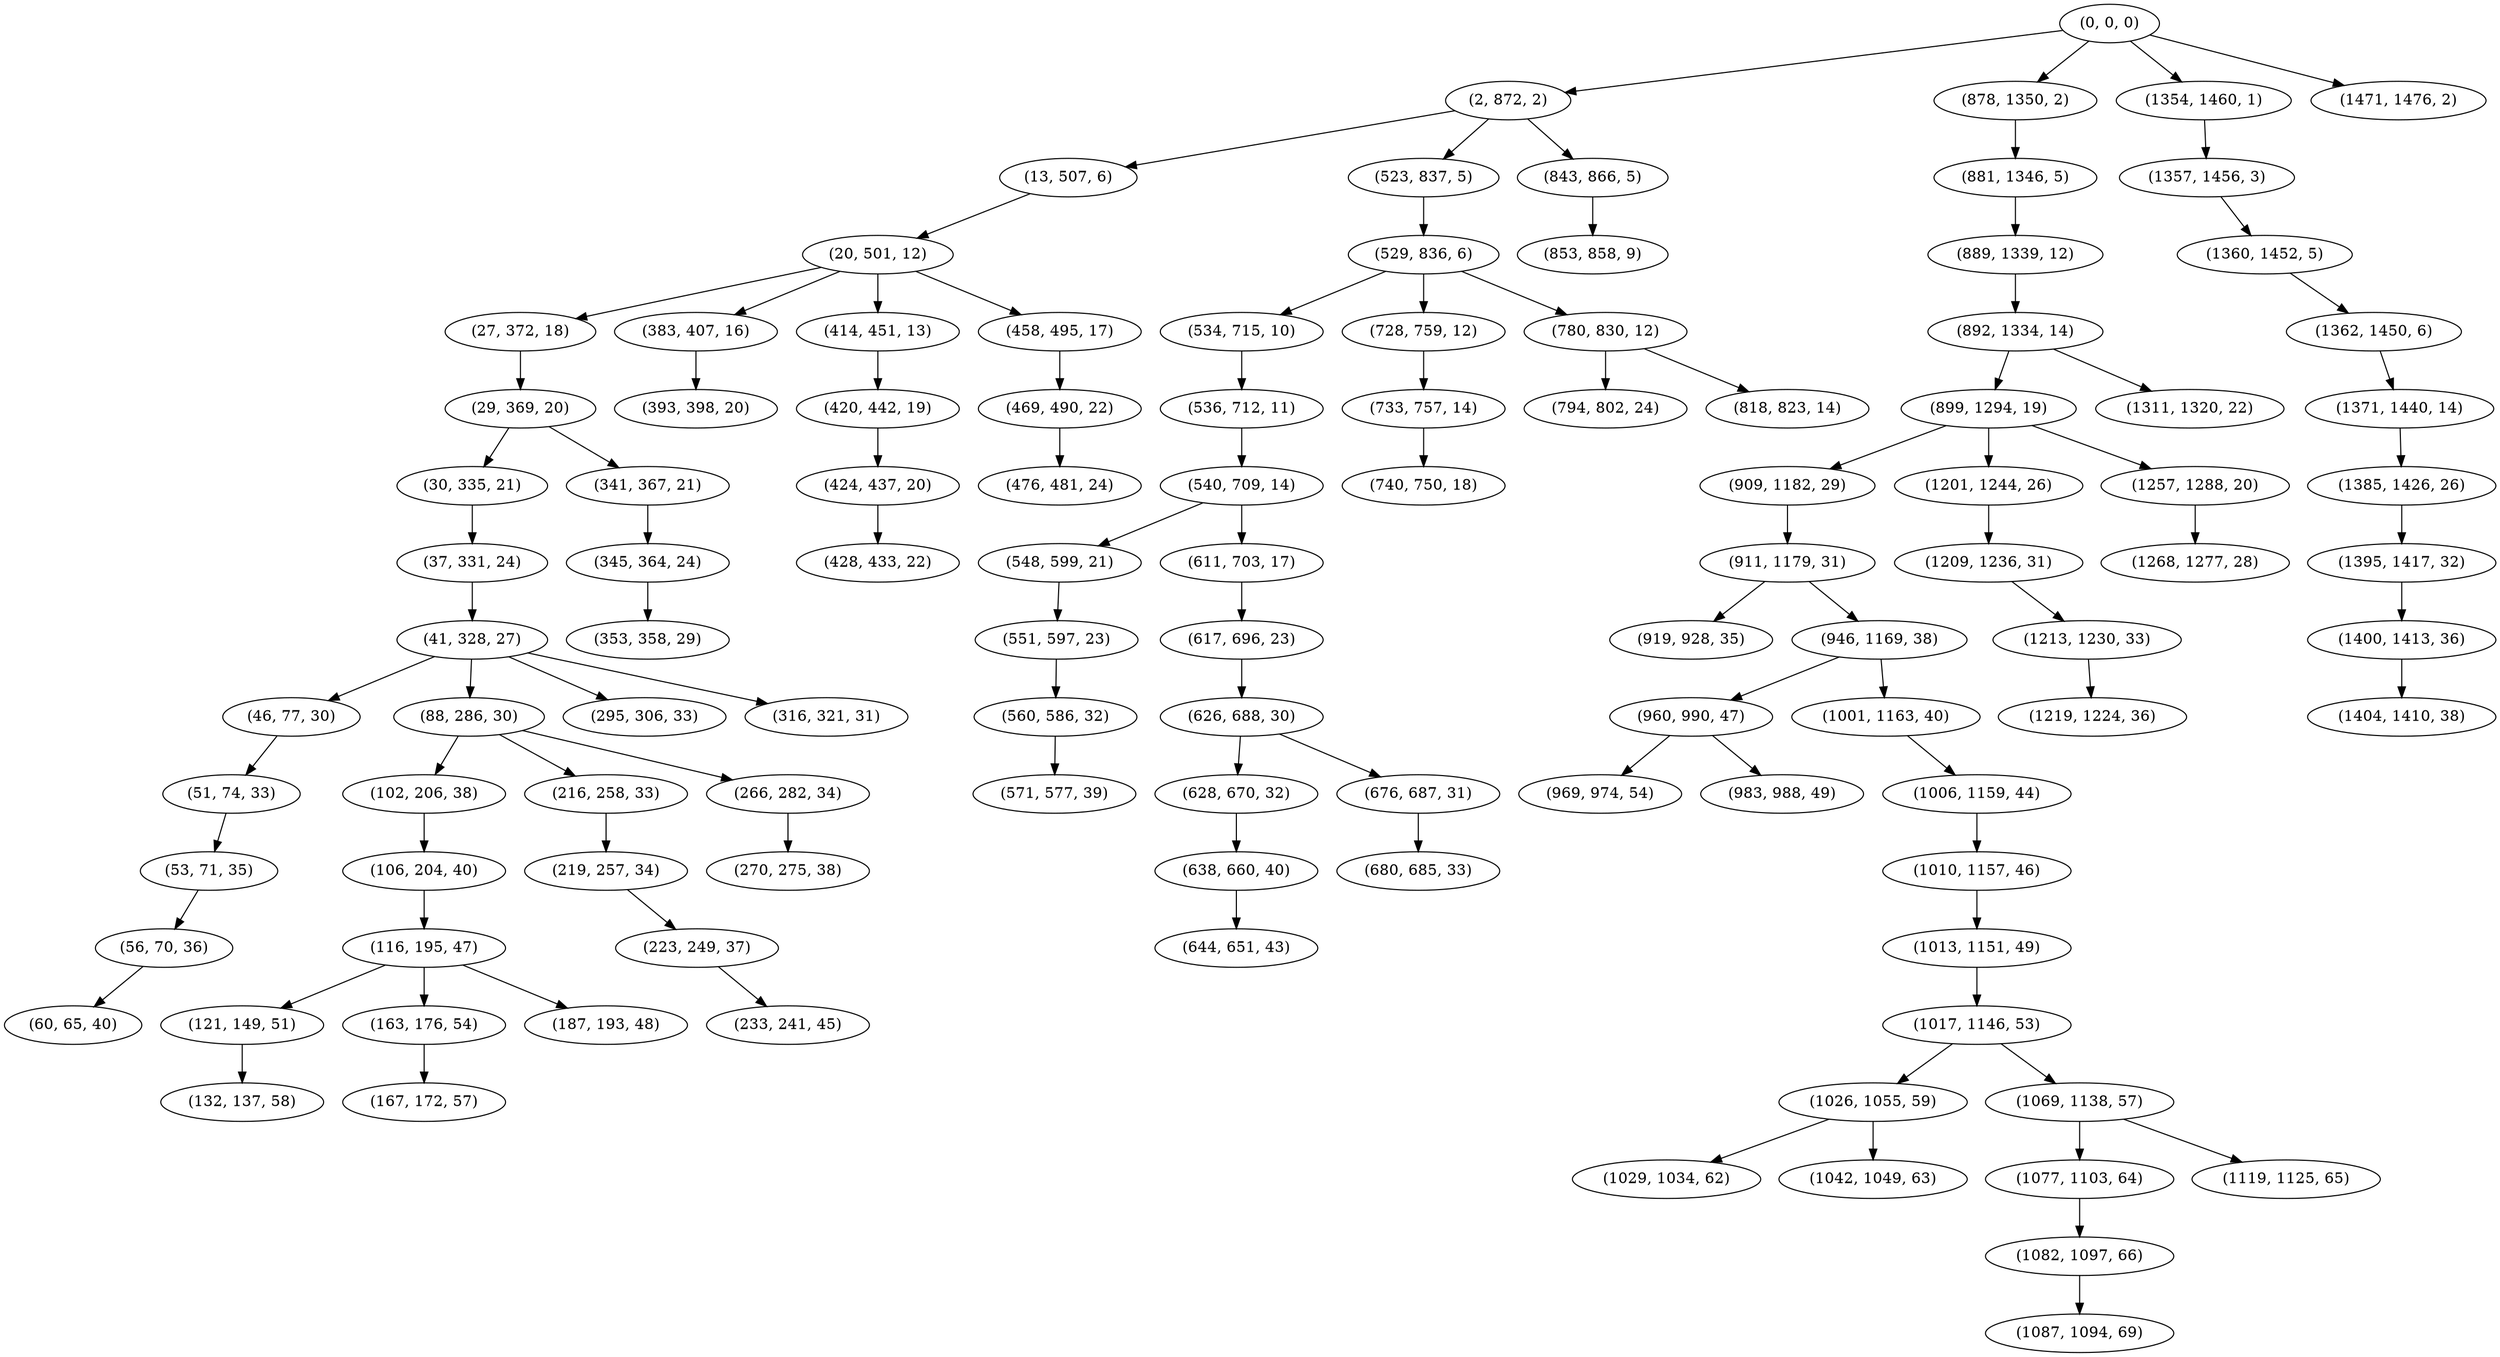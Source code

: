 digraph tree {
    "(0, 0, 0)";
    "(2, 872, 2)";
    "(13, 507, 6)";
    "(20, 501, 12)";
    "(27, 372, 18)";
    "(29, 369, 20)";
    "(30, 335, 21)";
    "(37, 331, 24)";
    "(41, 328, 27)";
    "(46, 77, 30)";
    "(51, 74, 33)";
    "(53, 71, 35)";
    "(56, 70, 36)";
    "(60, 65, 40)";
    "(88, 286, 30)";
    "(102, 206, 38)";
    "(106, 204, 40)";
    "(116, 195, 47)";
    "(121, 149, 51)";
    "(132, 137, 58)";
    "(163, 176, 54)";
    "(167, 172, 57)";
    "(187, 193, 48)";
    "(216, 258, 33)";
    "(219, 257, 34)";
    "(223, 249, 37)";
    "(233, 241, 45)";
    "(266, 282, 34)";
    "(270, 275, 38)";
    "(295, 306, 33)";
    "(316, 321, 31)";
    "(341, 367, 21)";
    "(345, 364, 24)";
    "(353, 358, 29)";
    "(383, 407, 16)";
    "(393, 398, 20)";
    "(414, 451, 13)";
    "(420, 442, 19)";
    "(424, 437, 20)";
    "(428, 433, 22)";
    "(458, 495, 17)";
    "(469, 490, 22)";
    "(476, 481, 24)";
    "(523, 837, 5)";
    "(529, 836, 6)";
    "(534, 715, 10)";
    "(536, 712, 11)";
    "(540, 709, 14)";
    "(548, 599, 21)";
    "(551, 597, 23)";
    "(560, 586, 32)";
    "(571, 577, 39)";
    "(611, 703, 17)";
    "(617, 696, 23)";
    "(626, 688, 30)";
    "(628, 670, 32)";
    "(638, 660, 40)";
    "(644, 651, 43)";
    "(676, 687, 31)";
    "(680, 685, 33)";
    "(728, 759, 12)";
    "(733, 757, 14)";
    "(740, 750, 18)";
    "(780, 830, 12)";
    "(794, 802, 24)";
    "(818, 823, 14)";
    "(843, 866, 5)";
    "(853, 858, 9)";
    "(878, 1350, 2)";
    "(881, 1346, 5)";
    "(889, 1339, 12)";
    "(892, 1334, 14)";
    "(899, 1294, 19)";
    "(909, 1182, 29)";
    "(911, 1179, 31)";
    "(919, 928, 35)";
    "(946, 1169, 38)";
    "(960, 990, 47)";
    "(969, 974, 54)";
    "(983, 988, 49)";
    "(1001, 1163, 40)";
    "(1006, 1159, 44)";
    "(1010, 1157, 46)";
    "(1013, 1151, 49)";
    "(1017, 1146, 53)";
    "(1026, 1055, 59)";
    "(1029, 1034, 62)";
    "(1042, 1049, 63)";
    "(1069, 1138, 57)";
    "(1077, 1103, 64)";
    "(1082, 1097, 66)";
    "(1087, 1094, 69)";
    "(1119, 1125, 65)";
    "(1201, 1244, 26)";
    "(1209, 1236, 31)";
    "(1213, 1230, 33)";
    "(1219, 1224, 36)";
    "(1257, 1288, 20)";
    "(1268, 1277, 28)";
    "(1311, 1320, 22)";
    "(1354, 1460, 1)";
    "(1357, 1456, 3)";
    "(1360, 1452, 5)";
    "(1362, 1450, 6)";
    "(1371, 1440, 14)";
    "(1385, 1426, 26)";
    "(1395, 1417, 32)";
    "(1400, 1413, 36)";
    "(1404, 1410, 38)";
    "(1471, 1476, 2)";
    "(0, 0, 0)" -> "(2, 872, 2)";
    "(0, 0, 0)" -> "(878, 1350, 2)";
    "(0, 0, 0)" -> "(1354, 1460, 1)";
    "(0, 0, 0)" -> "(1471, 1476, 2)";
    "(2, 872, 2)" -> "(13, 507, 6)";
    "(2, 872, 2)" -> "(523, 837, 5)";
    "(2, 872, 2)" -> "(843, 866, 5)";
    "(13, 507, 6)" -> "(20, 501, 12)";
    "(20, 501, 12)" -> "(27, 372, 18)";
    "(20, 501, 12)" -> "(383, 407, 16)";
    "(20, 501, 12)" -> "(414, 451, 13)";
    "(20, 501, 12)" -> "(458, 495, 17)";
    "(27, 372, 18)" -> "(29, 369, 20)";
    "(29, 369, 20)" -> "(30, 335, 21)";
    "(29, 369, 20)" -> "(341, 367, 21)";
    "(30, 335, 21)" -> "(37, 331, 24)";
    "(37, 331, 24)" -> "(41, 328, 27)";
    "(41, 328, 27)" -> "(46, 77, 30)";
    "(41, 328, 27)" -> "(88, 286, 30)";
    "(41, 328, 27)" -> "(295, 306, 33)";
    "(41, 328, 27)" -> "(316, 321, 31)";
    "(46, 77, 30)" -> "(51, 74, 33)";
    "(51, 74, 33)" -> "(53, 71, 35)";
    "(53, 71, 35)" -> "(56, 70, 36)";
    "(56, 70, 36)" -> "(60, 65, 40)";
    "(88, 286, 30)" -> "(102, 206, 38)";
    "(88, 286, 30)" -> "(216, 258, 33)";
    "(88, 286, 30)" -> "(266, 282, 34)";
    "(102, 206, 38)" -> "(106, 204, 40)";
    "(106, 204, 40)" -> "(116, 195, 47)";
    "(116, 195, 47)" -> "(121, 149, 51)";
    "(116, 195, 47)" -> "(163, 176, 54)";
    "(116, 195, 47)" -> "(187, 193, 48)";
    "(121, 149, 51)" -> "(132, 137, 58)";
    "(163, 176, 54)" -> "(167, 172, 57)";
    "(216, 258, 33)" -> "(219, 257, 34)";
    "(219, 257, 34)" -> "(223, 249, 37)";
    "(223, 249, 37)" -> "(233, 241, 45)";
    "(266, 282, 34)" -> "(270, 275, 38)";
    "(341, 367, 21)" -> "(345, 364, 24)";
    "(345, 364, 24)" -> "(353, 358, 29)";
    "(383, 407, 16)" -> "(393, 398, 20)";
    "(414, 451, 13)" -> "(420, 442, 19)";
    "(420, 442, 19)" -> "(424, 437, 20)";
    "(424, 437, 20)" -> "(428, 433, 22)";
    "(458, 495, 17)" -> "(469, 490, 22)";
    "(469, 490, 22)" -> "(476, 481, 24)";
    "(523, 837, 5)" -> "(529, 836, 6)";
    "(529, 836, 6)" -> "(534, 715, 10)";
    "(529, 836, 6)" -> "(728, 759, 12)";
    "(529, 836, 6)" -> "(780, 830, 12)";
    "(534, 715, 10)" -> "(536, 712, 11)";
    "(536, 712, 11)" -> "(540, 709, 14)";
    "(540, 709, 14)" -> "(548, 599, 21)";
    "(540, 709, 14)" -> "(611, 703, 17)";
    "(548, 599, 21)" -> "(551, 597, 23)";
    "(551, 597, 23)" -> "(560, 586, 32)";
    "(560, 586, 32)" -> "(571, 577, 39)";
    "(611, 703, 17)" -> "(617, 696, 23)";
    "(617, 696, 23)" -> "(626, 688, 30)";
    "(626, 688, 30)" -> "(628, 670, 32)";
    "(626, 688, 30)" -> "(676, 687, 31)";
    "(628, 670, 32)" -> "(638, 660, 40)";
    "(638, 660, 40)" -> "(644, 651, 43)";
    "(676, 687, 31)" -> "(680, 685, 33)";
    "(728, 759, 12)" -> "(733, 757, 14)";
    "(733, 757, 14)" -> "(740, 750, 18)";
    "(780, 830, 12)" -> "(794, 802, 24)";
    "(780, 830, 12)" -> "(818, 823, 14)";
    "(843, 866, 5)" -> "(853, 858, 9)";
    "(878, 1350, 2)" -> "(881, 1346, 5)";
    "(881, 1346, 5)" -> "(889, 1339, 12)";
    "(889, 1339, 12)" -> "(892, 1334, 14)";
    "(892, 1334, 14)" -> "(899, 1294, 19)";
    "(892, 1334, 14)" -> "(1311, 1320, 22)";
    "(899, 1294, 19)" -> "(909, 1182, 29)";
    "(899, 1294, 19)" -> "(1201, 1244, 26)";
    "(899, 1294, 19)" -> "(1257, 1288, 20)";
    "(909, 1182, 29)" -> "(911, 1179, 31)";
    "(911, 1179, 31)" -> "(919, 928, 35)";
    "(911, 1179, 31)" -> "(946, 1169, 38)";
    "(946, 1169, 38)" -> "(960, 990, 47)";
    "(946, 1169, 38)" -> "(1001, 1163, 40)";
    "(960, 990, 47)" -> "(969, 974, 54)";
    "(960, 990, 47)" -> "(983, 988, 49)";
    "(1001, 1163, 40)" -> "(1006, 1159, 44)";
    "(1006, 1159, 44)" -> "(1010, 1157, 46)";
    "(1010, 1157, 46)" -> "(1013, 1151, 49)";
    "(1013, 1151, 49)" -> "(1017, 1146, 53)";
    "(1017, 1146, 53)" -> "(1026, 1055, 59)";
    "(1017, 1146, 53)" -> "(1069, 1138, 57)";
    "(1026, 1055, 59)" -> "(1029, 1034, 62)";
    "(1026, 1055, 59)" -> "(1042, 1049, 63)";
    "(1069, 1138, 57)" -> "(1077, 1103, 64)";
    "(1069, 1138, 57)" -> "(1119, 1125, 65)";
    "(1077, 1103, 64)" -> "(1082, 1097, 66)";
    "(1082, 1097, 66)" -> "(1087, 1094, 69)";
    "(1201, 1244, 26)" -> "(1209, 1236, 31)";
    "(1209, 1236, 31)" -> "(1213, 1230, 33)";
    "(1213, 1230, 33)" -> "(1219, 1224, 36)";
    "(1257, 1288, 20)" -> "(1268, 1277, 28)";
    "(1354, 1460, 1)" -> "(1357, 1456, 3)";
    "(1357, 1456, 3)" -> "(1360, 1452, 5)";
    "(1360, 1452, 5)" -> "(1362, 1450, 6)";
    "(1362, 1450, 6)" -> "(1371, 1440, 14)";
    "(1371, 1440, 14)" -> "(1385, 1426, 26)";
    "(1385, 1426, 26)" -> "(1395, 1417, 32)";
    "(1395, 1417, 32)" -> "(1400, 1413, 36)";
    "(1400, 1413, 36)" -> "(1404, 1410, 38)";
}
